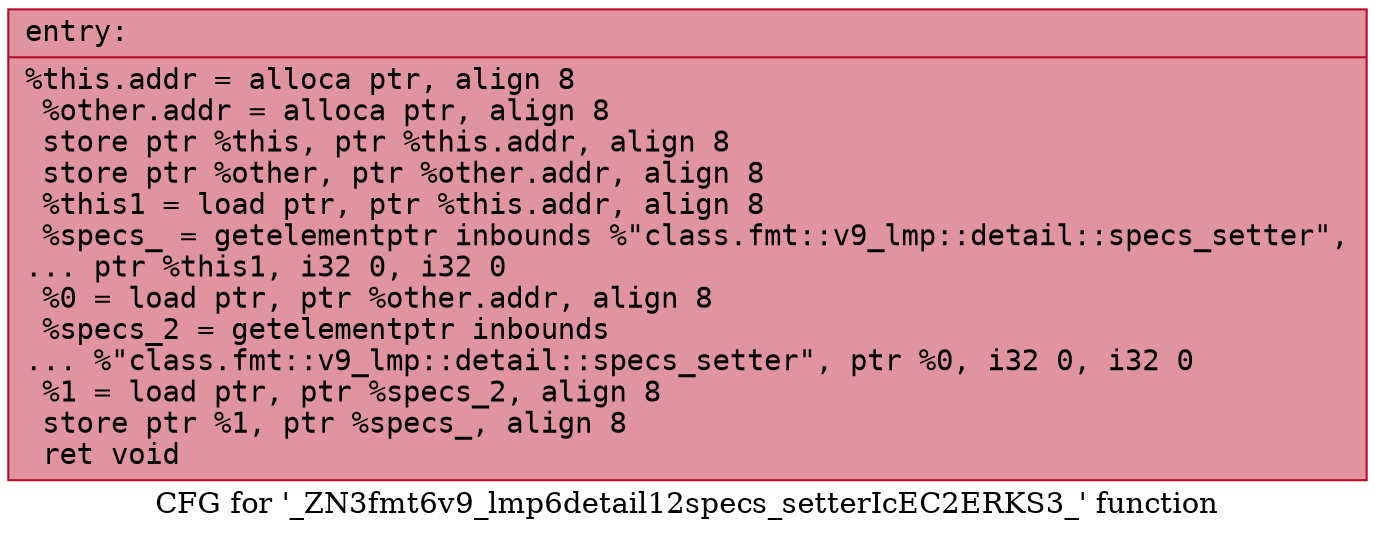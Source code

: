 digraph "CFG for '_ZN3fmt6v9_lmp6detail12specs_setterIcEC2ERKS3_' function" {
	label="CFG for '_ZN3fmt6v9_lmp6detail12specs_setterIcEC2ERKS3_' function";

	Node0x556bfea97300 [shape=record,color="#b70d28ff", style=filled, fillcolor="#b70d2870" fontname="Courier",label="{entry:\l|  %this.addr = alloca ptr, align 8\l  %other.addr = alloca ptr, align 8\l  store ptr %this, ptr %this.addr, align 8\l  store ptr %other, ptr %other.addr, align 8\l  %this1 = load ptr, ptr %this.addr, align 8\l  %specs_ = getelementptr inbounds %\"class.fmt::v9_lmp::detail::specs_setter\",\l... ptr %this1, i32 0, i32 0\l  %0 = load ptr, ptr %other.addr, align 8\l  %specs_2 = getelementptr inbounds\l... %\"class.fmt::v9_lmp::detail::specs_setter\", ptr %0, i32 0, i32 0\l  %1 = load ptr, ptr %specs_2, align 8\l  store ptr %1, ptr %specs_, align 8\l  ret void\l}"];
}

